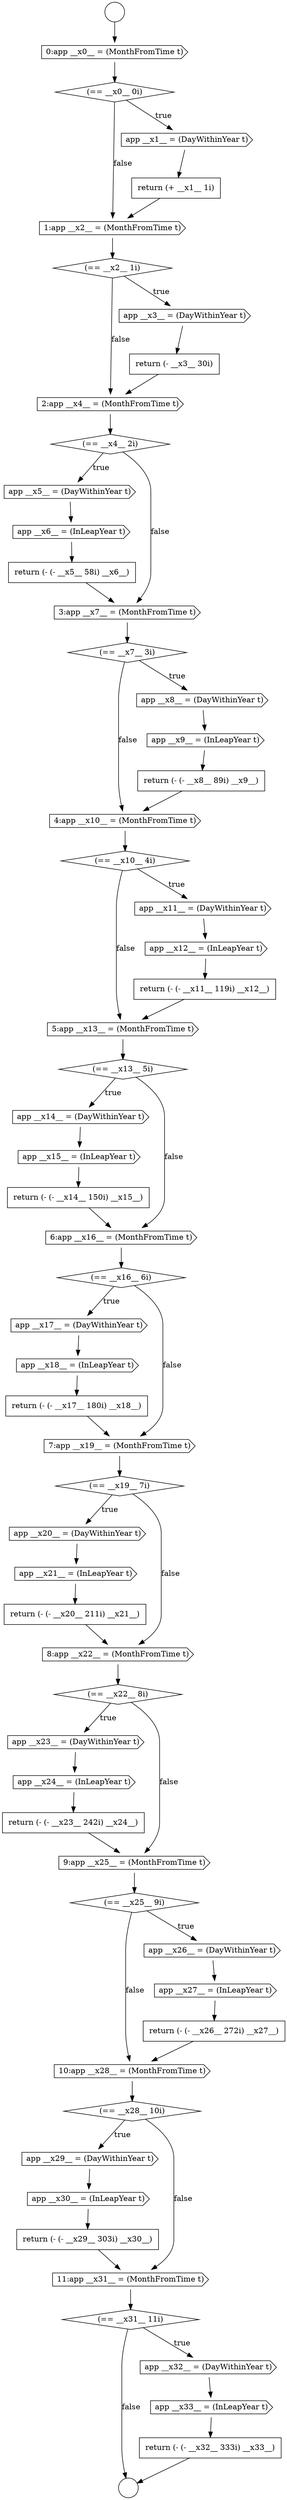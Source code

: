 digraph {
  node0 [shape=circle label=" " color="black" fillcolor="white" style=filled]
  node5 [shape=none, margin=0, label=<<font color="black">
    <table border="0" cellborder="1" cellspacing="0" cellpadding="10">
      <tr><td align="left">return (+ __x1__ 1i)</td></tr>
    </table>
  </font>> color="black" fillcolor="white" style=filled]
  node1 [shape=circle label=" " color="black" fillcolor="white" style=filled]
  node6 [shape=cds, label=<<font color="black">1:app __x2__ = (MonthFromTime t)</font>> color="black" fillcolor="white" style=filled]
  node2 [shape=cds, label=<<font color="black">0:app __x0__ = (MonthFromTime t)</font>> color="black" fillcolor="white" style=filled]
  node4 [shape=cds, label=<<font color="black">app __x1__ = (DayWithinYear t)</font>> color="black" fillcolor="white" style=filled]
  node10 [shape=cds, label=<<font color="black">2:app __x4__ = (MonthFromTime t)</font>> color="black" fillcolor="white" style=filled]
  node56 [shape=diamond, label=<<font color="black">(== __x31__ 11i)</font>> color="black" fillcolor="white" style=filled]
  node42 [shape=cds, label=<<font color="black">app __x23__ = (DayWithinYear t)</font>> color="black" fillcolor="white" style=filled]
  node24 [shape=none, margin=0, label=<<font color="black">
    <table border="0" cellborder="1" cellspacing="0" cellpadding="10">
      <tr><td align="left">return (- (- __x11__ 119i) __x12__)</td></tr>
    </table>
  </font>> color="black" fillcolor="white" style=filled]
  node37 [shape=cds, label=<<font color="black">app __x20__ = (DayWithinYear t)</font>> color="black" fillcolor="white" style=filled]
  node25 [shape=cds, label=<<font color="black">5:app __x13__ = (MonthFromTime t)</font>> color="black" fillcolor="white" style=filled]
  node52 [shape=cds, label=<<font color="black">app __x29__ = (DayWithinYear t)</font>> color="black" fillcolor="white" style=filled]
  node14 [shape=none, margin=0, label=<<font color="black">
    <table border="0" cellborder="1" cellspacing="0" cellpadding="10">
      <tr><td align="left">return (- (- __x5__ 58i) __x6__)</td></tr>
    </table>
  </font>> color="black" fillcolor="white" style=filled]
  node20 [shape=cds, label=<<font color="black">4:app __x10__ = (MonthFromTime t)</font>> color="black" fillcolor="white" style=filled]
  node46 [shape=diamond, label=<<font color="black">(== __x25__ 9i)</font>> color="black" fillcolor="white" style=filled]
  node57 [shape=cds, label=<<font color="black">app __x32__ = (DayWithinYear t)</font>> color="black" fillcolor="white" style=filled]
  node29 [shape=none, margin=0, label=<<font color="black">
    <table border="0" cellborder="1" cellspacing="0" cellpadding="10">
      <tr><td align="left">return (- (- __x14__ 150i) __x15__)</td></tr>
    </table>
  </font>> color="black" fillcolor="white" style=filled]
  node21 [shape=diamond, label=<<font color="black">(== __x10__ 4i)</font>> color="black" fillcolor="white" style=filled]
  node33 [shape=cds, label=<<font color="black">app __x18__ = (InLeapYear t)</font>> color="black" fillcolor="white" style=filled]
  node28 [shape=cds, label=<<font color="black">app __x15__ = (InLeapYear t)</font>> color="black" fillcolor="white" style=filled]
  node38 [shape=cds, label=<<font color="black">app __x21__ = (InLeapYear t)</font>> color="black" fillcolor="white" style=filled]
  node9 [shape=none, margin=0, label=<<font color="black">
    <table border="0" cellborder="1" cellspacing="0" cellpadding="10">
      <tr><td align="left">return (- __x3__ 30i)</td></tr>
    </table>
  </font>> color="black" fillcolor="white" style=filled]
  node53 [shape=cds, label=<<font color="black">app __x30__ = (InLeapYear t)</font>> color="black" fillcolor="white" style=filled]
  node13 [shape=cds, label=<<font color="black">app __x6__ = (InLeapYear t)</font>> color="black" fillcolor="white" style=filled]
  node41 [shape=diamond, label=<<font color="black">(== __x22__ 8i)</font>> color="black" fillcolor="white" style=filled]
  node45 [shape=cds, label=<<font color="black">9:app __x25__ = (MonthFromTime t)</font>> color="black" fillcolor="white" style=filled]
  node17 [shape=cds, label=<<font color="black">app __x8__ = (DayWithinYear t)</font>> color="black" fillcolor="white" style=filled]
  node32 [shape=cds, label=<<font color="black">app __x17__ = (DayWithinYear t)</font>> color="black" fillcolor="white" style=filled]
  node34 [shape=none, margin=0, label=<<font color="black">
    <table border="0" cellborder="1" cellspacing="0" cellpadding="10">
      <tr><td align="left">return (- (- __x17__ 180i) __x18__)</td></tr>
    </table>
  </font>> color="black" fillcolor="white" style=filled]
  node22 [shape=cds, label=<<font color="black">app __x11__ = (DayWithinYear t)</font>> color="black" fillcolor="white" style=filled]
  node44 [shape=none, margin=0, label=<<font color="black">
    <table border="0" cellborder="1" cellspacing="0" cellpadding="10">
      <tr><td align="left">return (- (- __x23__ 242i) __x24__)</td></tr>
    </table>
  </font>> color="black" fillcolor="white" style=filled]
  node59 [shape=none, margin=0, label=<<font color="black">
    <table border="0" cellborder="1" cellspacing="0" cellpadding="10">
      <tr><td align="left">return (- (- __x32__ 333i) __x33__)</td></tr>
    </table>
  </font>> color="black" fillcolor="white" style=filled]
  node27 [shape=cds, label=<<font color="black">app __x14__ = (DayWithinYear t)</font>> color="black" fillcolor="white" style=filled]
  node12 [shape=cds, label=<<font color="black">app __x5__ = (DayWithinYear t)</font>> color="black" fillcolor="white" style=filled]
  node54 [shape=none, margin=0, label=<<font color="black">
    <table border="0" cellborder="1" cellspacing="0" cellpadding="10">
      <tr><td align="left">return (- (- __x29__ 303i) __x30__)</td></tr>
    </table>
  </font>> color="black" fillcolor="white" style=filled]
  node49 [shape=none, margin=0, label=<<font color="black">
    <table border="0" cellborder="1" cellspacing="0" cellpadding="10">
      <tr><td align="left">return (- (- __x26__ 272i) __x27__)</td></tr>
    </table>
  </font>> color="black" fillcolor="white" style=filled]
  node7 [shape=diamond, label=<<font color="black">(== __x2__ 1i)</font>> color="black" fillcolor="white" style=filled]
  node39 [shape=none, margin=0, label=<<font color="black">
    <table border="0" cellborder="1" cellspacing="0" cellpadding="10">
      <tr><td align="left">return (- (- __x20__ 211i) __x21__)</td></tr>
    </table>
  </font>> color="black" fillcolor="white" style=filled]
  node3 [shape=diamond, label=<<font color="black">(== __x0__ 0i)</font>> color="black" fillcolor="white" style=filled]
  node35 [shape=cds, label=<<font color="black">7:app __x19__ = (MonthFromTime t)</font>> color="black" fillcolor="white" style=filled]
  node48 [shape=cds, label=<<font color="black">app __x27__ = (InLeapYear t)</font>> color="black" fillcolor="white" style=filled]
  node18 [shape=cds, label=<<font color="black">app __x9__ = (InLeapYear t)</font>> color="black" fillcolor="white" style=filled]
  node50 [shape=cds, label=<<font color="black">10:app __x28__ = (MonthFromTime t)</font>> color="black" fillcolor="white" style=filled]
  node16 [shape=diamond, label=<<font color="black">(== __x7__ 3i)</font>> color="black" fillcolor="white" style=filled]
  node31 [shape=diamond, label=<<font color="black">(== __x16__ 6i)</font>> color="black" fillcolor="white" style=filled]
  node11 [shape=diamond, label=<<font color="black">(== __x4__ 2i)</font>> color="black" fillcolor="white" style=filled]
  node43 [shape=cds, label=<<font color="black">app __x24__ = (InLeapYear t)</font>> color="black" fillcolor="white" style=filled]
  node40 [shape=cds, label=<<font color="black">8:app __x22__ = (MonthFromTime t)</font>> color="black" fillcolor="white" style=filled]
  node26 [shape=diamond, label=<<font color="black">(== __x13__ 5i)</font>> color="black" fillcolor="white" style=filled]
  node55 [shape=cds, label=<<font color="black">11:app __x31__ = (MonthFromTime t)</font>> color="black" fillcolor="white" style=filled]
  node23 [shape=cds, label=<<font color="black">app __x12__ = (InLeapYear t)</font>> color="black" fillcolor="white" style=filled]
  node8 [shape=cds, label=<<font color="black">app __x3__ = (DayWithinYear t)</font>> color="black" fillcolor="white" style=filled]
  node58 [shape=cds, label=<<font color="black">app __x33__ = (InLeapYear t)</font>> color="black" fillcolor="white" style=filled]
  node36 [shape=diamond, label=<<font color="black">(== __x19__ 7i)</font>> color="black" fillcolor="white" style=filled]
  node30 [shape=cds, label=<<font color="black">6:app __x16__ = (MonthFromTime t)</font>> color="black" fillcolor="white" style=filled]
  node51 [shape=diamond, label=<<font color="black">(== __x28__ 10i)</font>> color="black" fillcolor="white" style=filled]
  node19 [shape=none, margin=0, label=<<font color="black">
    <table border="0" cellborder="1" cellspacing="0" cellpadding="10">
      <tr><td align="left">return (- (- __x8__ 89i) __x9__)</td></tr>
    </table>
  </font>> color="black" fillcolor="white" style=filled]
  node47 [shape=cds, label=<<font color="black">app __x26__ = (DayWithinYear t)</font>> color="black" fillcolor="white" style=filled]
  node15 [shape=cds, label=<<font color="black">3:app __x7__ = (MonthFromTime t)</font>> color="black" fillcolor="white" style=filled]
  node7 -> node8 [label=<<font color="black">true</font>> color="black"]
  node7 -> node10 [label=<<font color="black">false</font>> color="black"]
  node12 -> node13 [ color="black"]
  node25 -> node26 [ color="black"]
  node58 -> node59 [ color="black"]
  node48 -> node49 [ color="black"]
  node38 -> node39 [ color="black"]
  node33 -> node34 [ color="black"]
  node5 -> node6 [ color="black"]
  node53 -> node54 [ color="black"]
  node16 -> node17 [label=<<font color="black">true</font>> color="black"]
  node16 -> node20 [label=<<font color="black">false</font>> color="black"]
  node28 -> node29 [ color="black"]
  node29 -> node30 [ color="black"]
  node3 -> node4 [label=<<font color="black">true</font>> color="black"]
  node3 -> node6 [label=<<font color="black">false</font>> color="black"]
  node26 -> node27 [label=<<font color="black">true</font>> color="black"]
  node26 -> node30 [label=<<font color="black">false</font>> color="black"]
  node39 -> node40 [ color="black"]
  node54 -> node55 [ color="black"]
  node18 -> node19 [ color="black"]
  node42 -> node43 [ color="black"]
  node34 -> node35 [ color="black"]
  node2 -> node3 [ color="black"]
  node15 -> node16 [ color="black"]
  node55 -> node56 [ color="black"]
  node59 -> node1 [ color="black"]
  node56 -> node57 [label=<<font color="black">true</font>> color="black"]
  node56 -> node1 [label=<<font color="black">false</font>> color="black"]
  node19 -> node20 [ color="black"]
  node13 -> node14 [ color="black"]
  node35 -> node36 [ color="black"]
  node57 -> node58 [ color="black"]
  node51 -> node52 [label=<<font color="black">true</font>> color="black"]
  node51 -> node55 [label=<<font color="black">false</font>> color="black"]
  node45 -> node46 [ color="black"]
  node0 -> node2 [ color="black"]
  node52 -> node53 [ color="black"]
  node21 -> node22 [label=<<font color="black">true</font>> color="black"]
  node21 -> node25 [label=<<font color="black">false</font>> color="black"]
  node22 -> node23 [ color="black"]
  node6 -> node7 [ color="black"]
  node43 -> node44 [ color="black"]
  node9 -> node10 [ color="black"]
  node44 -> node45 [ color="black"]
  node27 -> node28 [ color="black"]
  node37 -> node38 [ color="black"]
  node23 -> node24 [ color="black"]
  node14 -> node15 [ color="black"]
  node40 -> node41 [ color="black"]
  node30 -> node31 [ color="black"]
  node10 -> node11 [ color="black"]
  node47 -> node48 [ color="black"]
  node50 -> node51 [ color="black"]
  node4 -> node5 [ color="black"]
  node8 -> node9 [ color="black"]
  node46 -> node47 [label=<<font color="black">true</font>> color="black"]
  node46 -> node50 [label=<<font color="black">false</font>> color="black"]
  node36 -> node37 [label=<<font color="black">true</font>> color="black"]
  node36 -> node40 [label=<<font color="black">false</font>> color="black"]
  node20 -> node21 [ color="black"]
  node24 -> node25 [ color="black"]
  node49 -> node50 [ color="black"]
  node41 -> node42 [label=<<font color="black">true</font>> color="black"]
  node41 -> node45 [label=<<font color="black">false</font>> color="black"]
  node32 -> node33 [ color="black"]
  node11 -> node12 [label=<<font color="black">true</font>> color="black"]
  node11 -> node15 [label=<<font color="black">false</font>> color="black"]
  node17 -> node18 [ color="black"]
  node31 -> node32 [label=<<font color="black">true</font>> color="black"]
  node31 -> node35 [label=<<font color="black">false</font>> color="black"]
}
